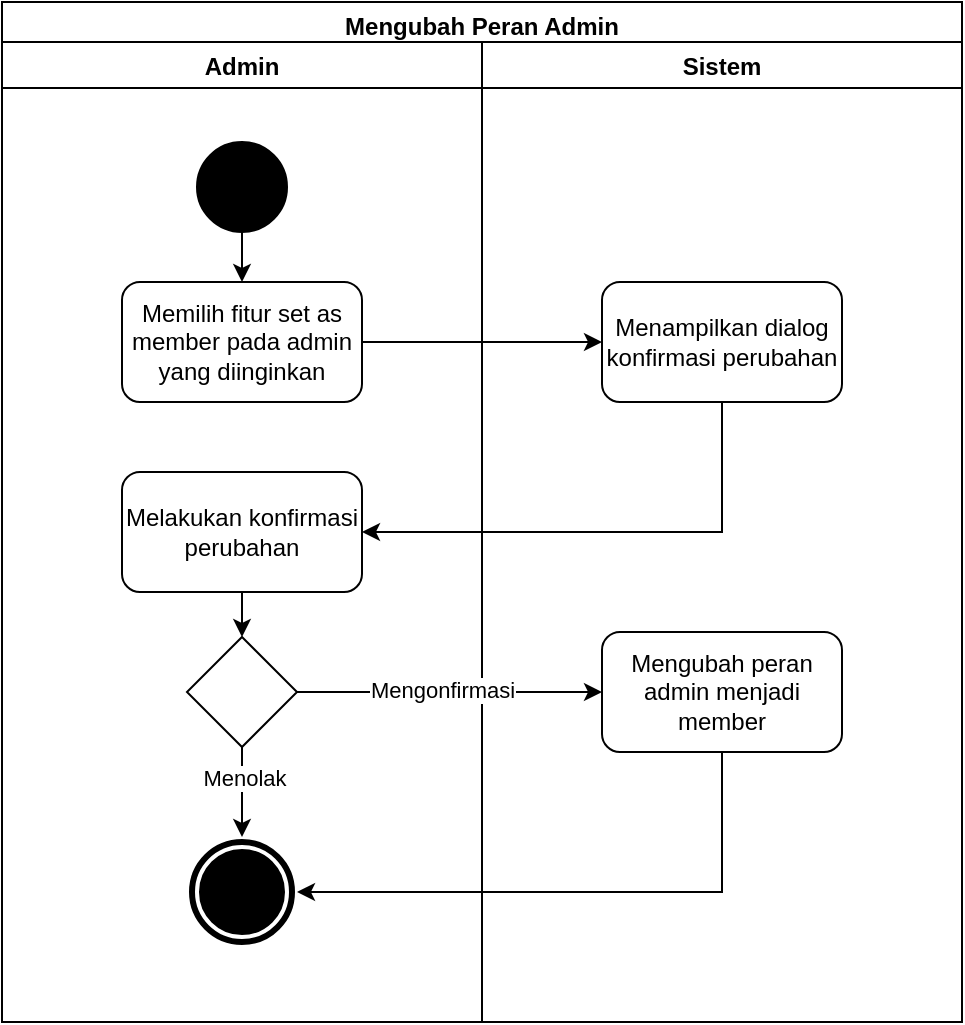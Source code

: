<mxfile version="20.0.0" type="device"><diagram id="prtHgNgQTEPvFCAcTncT" name="Page-1"><mxGraphModel dx="1038" dy="489" grid="1" gridSize="10" guides="1" tooltips="1" connect="1" arrows="1" fold="1" page="1" pageScale="1" pageWidth="827" pageHeight="1169" math="0" shadow="0"><root><mxCell id="0"/><mxCell id="1" parent="0"/><mxCell id="xOL2CaStUpzWwHvCU3t6-1" value="Mengubah Peran Admin" style="swimlane;fillColor=none;" parent="1" vertex="1"><mxGeometry x="240" y="60" width="480" height="510" as="geometry"/></mxCell><mxCell id="xOL2CaStUpzWwHvCU3t6-3" value="Admin" style="swimlane;" parent="xOL2CaStUpzWwHvCU3t6-1" vertex="1"><mxGeometry y="20" width="240" height="490" as="geometry"/></mxCell><mxCell id="kAIlCNOtrbOjOWCoIzEA-1" style="edgeStyle=orthogonalEdgeStyle;rounded=0;orthogonalLoop=1;jettySize=auto;html=1;" edge="1" parent="xOL2CaStUpzWwHvCU3t6-3" source="xOL2CaStUpzWwHvCU3t6-4" target="VyShVdEr0SDdoSQeUqbu-1"><mxGeometry relative="1" as="geometry"/></mxCell><mxCell id="xOL2CaStUpzWwHvCU3t6-4" value="" style="ellipse;whiteSpace=wrap;html=1;aspect=fixed;fillColor=#000000;" parent="xOL2CaStUpzWwHvCU3t6-3" vertex="1"><mxGeometry x="97.5" y="50" width="45" height="45" as="geometry"/></mxCell><mxCell id="VyShVdEr0SDdoSQeUqbu-1" value="Memilih fitur set as member pada admin yang diinginkan" style="rounded=1;whiteSpace=wrap;html=1;fillColor=none;" parent="xOL2CaStUpzWwHvCU3t6-3" vertex="1"><mxGeometry x="60" y="120" width="120" height="60" as="geometry"/></mxCell><mxCell id="s5uP7uTkZPI6i7TDbIlw-1" value="Melakukan konfirmasi perubahan" style="rounded=1;whiteSpace=wrap;html=1;fillColor=none;" parent="xOL2CaStUpzWwHvCU3t6-3" vertex="1"><mxGeometry x="60" y="215" width="120" height="60" as="geometry"/></mxCell><mxCell id="xOL2CaStUpzWwHvCU3t6-2" value="Sistem" style="swimlane;" parent="xOL2CaStUpzWwHvCU3t6-1" vertex="1"><mxGeometry x="240" y="20" width="240" height="490" as="geometry"/></mxCell><mxCell id="5Nsrx53wcg7sP6to55Np-2" value="Menampilkan dialog konfirmasi perubahan" style="rounded=1;whiteSpace=wrap;html=1;fillColor=none;" parent="xOL2CaStUpzWwHvCU3t6-2" vertex="1"><mxGeometry x="60" y="120" width="120" height="60" as="geometry"/></mxCell><mxCell id="KjE-i75FkYj8_eZXoLMz-3" value="" style="rhombus;whiteSpace=wrap;html=1;fillColor=none;" parent="xOL2CaStUpzWwHvCU3t6-2" vertex="1"><mxGeometry x="-147.5" y="297.5" width="55" height="55" as="geometry"/></mxCell><mxCell id="KjE-i75FkYj8_eZXoLMz-4" value="" style="ellipse;shape=doubleEllipse;whiteSpace=wrap;html=1;aspect=fixed;fillColor=#000000;strokeColor=#FFFFFF;strokeWidth=2;" parent="xOL2CaStUpzWwHvCU3t6-2" vertex="1"><mxGeometry x="-147.5" y="397.5" width="55" height="55" as="geometry"/></mxCell><mxCell id="KjE-i75FkYj8_eZXoLMz-1" style="edgeStyle=orthogonalEdgeStyle;rounded=0;orthogonalLoop=1;jettySize=auto;html=1;" parent="xOL2CaStUpzWwHvCU3t6-2" source="KjE-i75FkYj8_eZXoLMz-3" target="KjE-i75FkYj8_eZXoLMz-4" edge="1"><mxGeometry relative="1" as="geometry"/></mxCell><mxCell id="KjE-i75FkYj8_eZXoLMz-2" value="Menolak" style="edgeLabel;html=1;align=center;verticalAlign=middle;resizable=0;points=[];" parent="KjE-i75FkYj8_eZXoLMz-1" vertex="1" connectable="0"><mxGeometry x="-0.329" y="1" relative="1" as="geometry"><mxPoint as="offset"/></mxGeometry></mxCell><mxCell id="KjE-i75FkYj8_eZXoLMz-5" value="Mengubah peran admin menjadi member" style="rounded=1;whiteSpace=wrap;html=1;fillColor=none;" parent="xOL2CaStUpzWwHvCU3t6-2" vertex="1"><mxGeometry x="60" y="295" width="120" height="60" as="geometry"/></mxCell><mxCell id="KjE-i75FkYj8_eZXoLMz-6" style="edgeStyle=orthogonalEdgeStyle;rounded=0;orthogonalLoop=1;jettySize=auto;html=1;entryX=0;entryY=0.5;entryDx=0;entryDy=0;exitX=1;exitY=0.5;exitDx=0;exitDy=0;" parent="xOL2CaStUpzWwHvCU3t6-2" source="KjE-i75FkYj8_eZXoLMz-3" target="KjE-i75FkYj8_eZXoLMz-5" edge="1"><mxGeometry relative="1" as="geometry"><Array as="points"><mxPoint x="60" y="324.5"/></Array></mxGeometry></mxCell><mxCell id="KjE-i75FkYj8_eZXoLMz-7" value="Mengonfirmasi" style="edgeLabel;html=1;align=center;verticalAlign=middle;resizable=0;points=[];" parent="KjE-i75FkYj8_eZXoLMz-6" vertex="1" connectable="0"><mxGeometry x="-0.14" y="3" relative="1" as="geometry"><mxPoint x="7" y="2" as="offset"/></mxGeometry></mxCell><mxCell id="KjE-i75FkYj8_eZXoLMz-8" style="edgeStyle=orthogonalEdgeStyle;rounded=0;orthogonalLoop=1;jettySize=auto;html=1;entryX=1;entryY=0.5;entryDx=0;entryDy=0;" parent="xOL2CaStUpzWwHvCU3t6-2" source="KjE-i75FkYj8_eZXoLMz-5" target="KjE-i75FkYj8_eZXoLMz-4" edge="1"><mxGeometry relative="1" as="geometry"><Array as="points"><mxPoint x="120" y="425.5"/></Array></mxGeometry></mxCell><mxCell id="5Nsrx53wcg7sP6to55Np-3" style="edgeStyle=orthogonalEdgeStyle;rounded=0;orthogonalLoop=1;jettySize=auto;html=1;entryX=0;entryY=0.5;entryDx=0;entryDy=0;" parent="xOL2CaStUpzWwHvCU3t6-1" source="VyShVdEr0SDdoSQeUqbu-1" target="5Nsrx53wcg7sP6to55Np-2" edge="1"><mxGeometry relative="1" as="geometry"/></mxCell><mxCell id="s5uP7uTkZPI6i7TDbIlw-2" style="edgeStyle=orthogonalEdgeStyle;rounded=0;orthogonalLoop=1;jettySize=auto;html=1;entryX=1;entryY=0.5;entryDx=0;entryDy=0;" parent="xOL2CaStUpzWwHvCU3t6-1" source="5Nsrx53wcg7sP6to55Np-2" target="s5uP7uTkZPI6i7TDbIlw-1" edge="1"><mxGeometry relative="1" as="geometry"><Array as="points"><mxPoint x="360" y="265"/></Array></mxGeometry></mxCell><mxCell id="s5uP7uTkZPI6i7TDbIlw-3" style="edgeStyle=orthogonalEdgeStyle;rounded=0;orthogonalLoop=1;jettySize=auto;html=1;" parent="xOL2CaStUpzWwHvCU3t6-1" source="s5uP7uTkZPI6i7TDbIlw-1" target="KjE-i75FkYj8_eZXoLMz-3" edge="1"><mxGeometry relative="1" as="geometry"/></mxCell></root></mxGraphModel></diagram></mxfile>